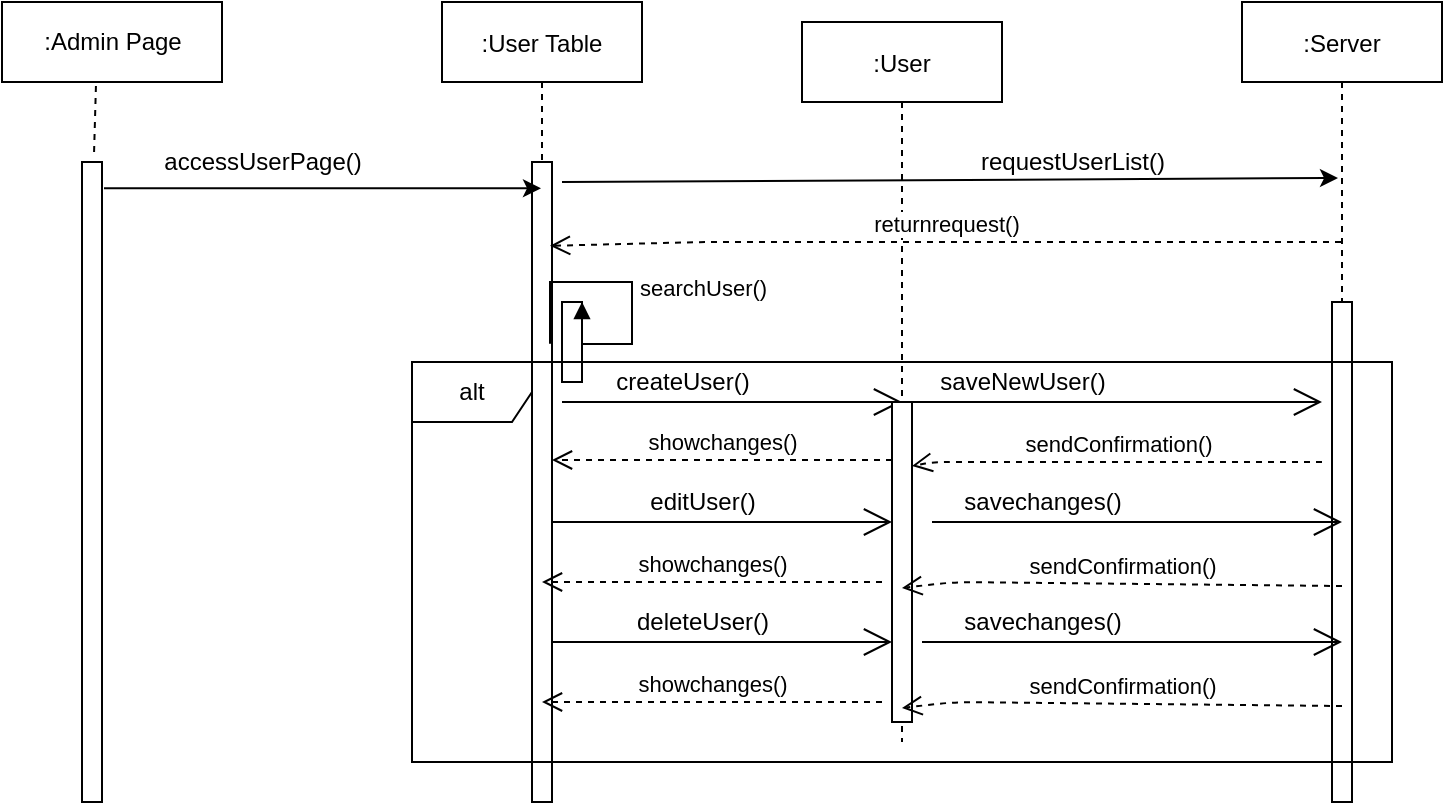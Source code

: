 <mxfile version="14.7.7" type="device"><diagram id="kgpKYQtTHZ0yAKxKKP6v" name="Page-1"><mxGraphModel dx="868" dy="393" grid="1" gridSize="10" guides="1" tooltips="1" connect="1" arrows="1" fold="1" page="1" pageScale="1" pageWidth="850" pageHeight="1100" math="0" shadow="0"><root><mxCell id="0"/><mxCell id="1" parent="0"/><mxCell id="3zFxXi3soN0gTqSr-lmp-1" value="" style="html=1;points=[];perimeter=orthogonalPerimeter;" vertex="1" parent="1"><mxGeometry x="260" y="131" width="10" height="320" as="geometry"/></mxCell><mxCell id="3zFxXi3soN0gTqSr-lmp-2" value=":User Table" style="shape=umlLifeline;perimeter=lifelinePerimeter;container=1;collapsible=0;recursiveResize=0;rounded=0;shadow=0;strokeWidth=1;" vertex="1" parent="1"><mxGeometry x="440" y="51" width="100" height="400" as="geometry"/></mxCell><mxCell id="3zFxXi3soN0gTqSr-lmp-3" value="" style="points=[];perimeter=orthogonalPerimeter;rounded=0;shadow=0;strokeWidth=1;" vertex="1" parent="3zFxXi3soN0gTqSr-lmp-2"><mxGeometry x="45" y="80" width="10" height="320" as="geometry"/></mxCell><mxCell id="3zFxXi3soN0gTqSr-lmp-4" value="" style="html=1;points=[];perimeter=orthogonalPerimeter;" vertex="1" parent="3zFxXi3soN0gTqSr-lmp-2"><mxGeometry x="60" y="150" width="10" height="40" as="geometry"/></mxCell><mxCell id="3zFxXi3soN0gTqSr-lmp-5" value="searchUser()" style="edgeStyle=orthogonalEdgeStyle;html=1;align=left;spacingLeft=2;endArrow=block;rounded=0;entryX=1;entryY=0;exitX=0.9;exitY=0.284;exitDx=0;exitDy=0;exitPerimeter=0;" edge="1" parent="3zFxXi3soN0gTqSr-lmp-2" source="3zFxXi3soN0gTqSr-lmp-3" target="3zFxXi3soN0gTqSr-lmp-4"><mxGeometry relative="1" as="geometry"><mxPoint x="65" y="170" as="sourcePoint"/><Array as="points"><mxPoint x="54" y="140"/><mxPoint x="95" y="140"/><mxPoint x="95" y="171"/><mxPoint x="70" y="171"/></Array></mxGeometry></mxCell><mxCell id="3zFxXi3soN0gTqSr-lmp-6" value=":Server" style="shape=umlLifeline;perimeter=lifelinePerimeter;container=1;collapsible=0;recursiveResize=0;rounded=0;shadow=0;strokeWidth=1;" vertex="1" parent="1"><mxGeometry x="840" y="51" width="100" height="400" as="geometry"/></mxCell><mxCell id="3zFxXi3soN0gTqSr-lmp-7" value="" style="points=[];perimeter=orthogonalPerimeter;rounded=0;shadow=0;strokeWidth=1;" vertex="1" parent="3zFxXi3soN0gTqSr-lmp-6"><mxGeometry x="45" y="150" width="10" height="250" as="geometry"/></mxCell><mxCell id="3zFxXi3soN0gTqSr-lmp-8" value=":Admin Page" style="html=1;" vertex="1" parent="1"><mxGeometry x="220" y="51" width="110" height="40" as="geometry"/></mxCell><mxCell id="3zFxXi3soN0gTqSr-lmp-9" value="" style="endArrow=none;dashed=1;html=1;exitX=0.427;exitY=1.05;exitDx=0;exitDy=0;exitPerimeter=0;entryX=0.6;entryY=-0.012;entryDx=0;entryDy=0;entryPerimeter=0;" edge="1" parent="1" source="3zFxXi3soN0gTqSr-lmp-8" target="3zFxXi3soN0gTqSr-lmp-1"><mxGeometry width="50" height="50" relative="1" as="geometry"><mxPoint x="580" y="231" as="sourcePoint"/><mxPoint x="630" y="181" as="targetPoint"/></mxGeometry></mxCell><mxCell id="3zFxXi3soN0gTqSr-lmp-10" value=":User" style="shape=umlLifeline;perimeter=lifelinePerimeter;container=1;collapsible=0;recursiveResize=0;rounded=0;shadow=0;strokeWidth=1;" vertex="1" parent="1"><mxGeometry x="620" y="61" width="100" height="360" as="geometry"/></mxCell><mxCell id="3zFxXi3soN0gTqSr-lmp-11" value="" style="endArrow=classic;html=1;exitX=1.1;exitY=0.041;exitDx=0;exitDy=0;exitPerimeter=0;" edge="1" parent="1" source="3zFxXi3soN0gTqSr-lmp-1" target="3zFxXi3soN0gTqSr-lmp-2"><mxGeometry width="50" height="50" relative="1" as="geometry"><mxPoint x="480" y="281" as="sourcePoint"/><mxPoint x="530" y="231" as="targetPoint"/></mxGeometry></mxCell><mxCell id="3zFxXi3soN0gTqSr-lmp-12" value="accessUserPage()" style="text;html=1;align=center;verticalAlign=middle;resizable=0;points=[];autosize=1;strokeColor=none;" vertex="1" parent="1"><mxGeometry x="295" y="121" width="110" height="20" as="geometry"/></mxCell><mxCell id="3zFxXi3soN0gTqSr-lmp-13" value="" style="endArrow=classic;html=1;entryX=0.48;entryY=0.22;entryDx=0;entryDy=0;entryPerimeter=0;" edge="1" parent="1" target="3zFxXi3soN0gTqSr-lmp-6"><mxGeometry width="50" height="50" relative="1" as="geometry"><mxPoint x="500" y="141" as="sourcePoint"/><mxPoint x="840" y="151" as="targetPoint"/></mxGeometry></mxCell><mxCell id="3zFxXi3soN0gTqSr-lmp-14" value="requestUserList()" style="text;html=1;align=center;verticalAlign=middle;resizable=0;points=[];autosize=1;strokeColor=none;" vertex="1" parent="1"><mxGeometry x="700" y="121" width="110" height="20" as="geometry"/></mxCell><mxCell id="3zFxXi3soN0gTqSr-lmp-15" value="returnrequest()" style="html=1;verticalAlign=bottom;endArrow=open;dashed=1;endSize=8;entryX=0.9;entryY=0.131;entryDx=0;entryDy=0;entryPerimeter=0;" edge="1" parent="1" source="3zFxXi3soN0gTqSr-lmp-6" target="3zFxXi3soN0gTqSr-lmp-3"><mxGeometry relative="1" as="geometry"><mxPoint x="550" y="251" as="sourcePoint"/><mxPoint x="470" y="251" as="targetPoint"/><Array as="points"><mxPoint x="570" y="171"/></Array></mxGeometry></mxCell><mxCell id="3zFxXi3soN0gTqSr-lmp-16" value="" style="endArrow=open;endFill=1;endSize=12;html=1;" edge="1" parent="1"><mxGeometry width="160" relative="1" as="geometry"><mxPoint x="500" y="251" as="sourcePoint"/><mxPoint x="670" y="251" as="targetPoint"/></mxGeometry></mxCell><mxCell id="3zFxXi3soN0gTqSr-lmp-17" value="" style="html=1;points=[];perimeter=orthogonalPerimeter;" vertex="1" parent="1"><mxGeometry x="665" y="251" width="10" height="160" as="geometry"/></mxCell><mxCell id="3zFxXi3soN0gTqSr-lmp-18" value="createUser()" style="text;html=1;align=center;verticalAlign=middle;resizable=0;points=[];autosize=1;strokeColor=none;" vertex="1" parent="1"><mxGeometry x="520" y="231" width="80" height="20" as="geometry"/></mxCell><mxCell id="3zFxXi3soN0gTqSr-lmp-19" value="" style="endArrow=open;endFill=1;endSize=12;html=1;" edge="1" parent="1" source="3zFxXi3soN0gTqSr-lmp-17"><mxGeometry width="160" relative="1" as="geometry"><mxPoint x="710" y="251" as="sourcePoint"/><mxPoint x="880" y="251" as="targetPoint"/><Array as="points"><mxPoint x="840" y="251"/></Array></mxGeometry></mxCell><mxCell id="3zFxXi3soN0gTqSr-lmp-20" value="saveNewUser()" style="text;html=1;align=center;verticalAlign=middle;resizable=0;points=[];autosize=1;strokeColor=none;" vertex="1" parent="1"><mxGeometry x="680" y="231" width="100" height="20" as="geometry"/></mxCell><mxCell id="3zFxXi3soN0gTqSr-lmp-21" value="sendConfirmation()" style="html=1;verticalAlign=bottom;endArrow=open;dashed=1;endSize=8;" edge="1" parent="1"><mxGeometry relative="1" as="geometry"><mxPoint x="880" y="281" as="sourcePoint"/><mxPoint x="675" y="282.96" as="targetPoint"/><Array as="points"><mxPoint x="686" y="281.0"/></Array></mxGeometry></mxCell><mxCell id="3zFxXi3soN0gTqSr-lmp-22" value="editUser()" style="text;html=1;align=center;verticalAlign=middle;resizable=0;points=[];autosize=1;strokeColor=none;" vertex="1" parent="1"><mxGeometry x="535" y="291" width="70" height="20" as="geometry"/></mxCell><mxCell id="3zFxXi3soN0gTqSr-lmp-23" value="" style="endArrow=open;endFill=1;endSize=12;html=1;" edge="1" parent="1"><mxGeometry width="160" relative="1" as="geometry"><mxPoint x="685" y="311" as="sourcePoint"/><mxPoint x="890" y="311" as="targetPoint"/><Array as="points"><mxPoint x="850" y="311"/></Array></mxGeometry></mxCell><mxCell id="3zFxXi3soN0gTqSr-lmp-24" value="savechanges()" style="text;html=1;align=center;verticalAlign=middle;resizable=0;points=[];autosize=1;strokeColor=none;" vertex="1" parent="1"><mxGeometry x="695" y="291" width="90" height="20" as="geometry"/></mxCell><mxCell id="3zFxXi3soN0gTqSr-lmp-25" value="sendConfirmation()" style="html=1;verticalAlign=bottom;endArrow=open;dashed=1;endSize=8;entryX=0.5;entryY=0.581;entryDx=0;entryDy=0;entryPerimeter=0;" edge="1" parent="1" target="3zFxXi3soN0gTqSr-lmp-17"><mxGeometry relative="1" as="geometry"><mxPoint x="890" y="343" as="sourcePoint"/><mxPoint x="680" y="344" as="targetPoint"/><Array as="points"><mxPoint x="696" y="341.0"/></Array></mxGeometry></mxCell><mxCell id="3zFxXi3soN0gTqSr-lmp-26" value="" style="endArrow=open;endFill=1;endSize=12;html=1;" edge="1" parent="1"><mxGeometry width="160" relative="1" as="geometry"><mxPoint x="495" y="311" as="sourcePoint"/><mxPoint x="665" y="311" as="targetPoint"/></mxGeometry></mxCell><mxCell id="3zFxXi3soN0gTqSr-lmp-27" value="showchanges()" style="html=1;verticalAlign=bottom;endArrow=open;dashed=1;endSize=8;" edge="1" parent="1"><mxGeometry relative="1" as="geometry"><mxPoint x="660" y="341" as="sourcePoint"/><mxPoint x="490" y="341" as="targetPoint"/><Array as="points"><mxPoint x="517" y="341.0"/></Array></mxGeometry></mxCell><mxCell id="3zFxXi3soN0gTqSr-lmp-28" value="deleteUser()" style="text;html=1;align=center;verticalAlign=middle;resizable=0;points=[];autosize=1;strokeColor=none;" vertex="1" parent="1"><mxGeometry x="530" y="351" width="80" height="20" as="geometry"/></mxCell><mxCell id="3zFxXi3soN0gTqSr-lmp-29" value="" style="endArrow=open;endFill=1;endSize=12;html=1;" edge="1" parent="1"><mxGeometry width="160" relative="1" as="geometry"><mxPoint x="680" y="371" as="sourcePoint"/><mxPoint x="890" y="371" as="targetPoint"/><Array as="points"><mxPoint x="850" y="371"/></Array></mxGeometry></mxCell><mxCell id="3zFxXi3soN0gTqSr-lmp-30" value="savechanges()" style="text;html=1;align=center;verticalAlign=middle;resizable=0;points=[];autosize=1;strokeColor=none;" vertex="1" parent="1"><mxGeometry x="695" y="351" width="90" height="20" as="geometry"/></mxCell><mxCell id="3zFxXi3soN0gTqSr-lmp-31" value="sendConfirmation()" style="html=1;verticalAlign=bottom;endArrow=open;dashed=1;endSize=8;entryX=0.5;entryY=0.956;entryDx=0;entryDy=0;entryPerimeter=0;" edge="1" parent="1" target="3zFxXi3soN0gTqSr-lmp-17"><mxGeometry relative="1" as="geometry"><mxPoint x="890" y="403" as="sourcePoint"/><mxPoint x="680" y="404" as="targetPoint"/><Array as="points"><mxPoint x="696" y="401.0"/></Array></mxGeometry></mxCell><mxCell id="3zFxXi3soN0gTqSr-lmp-32" value="" style="endArrow=open;endFill=1;endSize=12;html=1;" edge="1" parent="1"><mxGeometry width="160" relative="1" as="geometry"><mxPoint x="495" y="371" as="sourcePoint"/><mxPoint x="665" y="371" as="targetPoint"/></mxGeometry></mxCell><mxCell id="3zFxXi3soN0gTqSr-lmp-33" value="showchanges()" style="html=1;verticalAlign=bottom;endArrow=open;dashed=1;endSize=8;" edge="1" parent="1"><mxGeometry relative="1" as="geometry"><mxPoint x="660" y="401" as="sourcePoint"/><mxPoint x="490" y="401" as="targetPoint"/><Array as="points"><mxPoint x="517" y="401.0"/></Array></mxGeometry></mxCell><mxCell id="3zFxXi3soN0gTqSr-lmp-34" value="showchanges()" style="html=1;verticalAlign=bottom;endArrow=open;dashed=1;endSize=8;" edge="1" parent="1"><mxGeometry relative="1" as="geometry"><mxPoint x="665" y="280" as="sourcePoint"/><mxPoint x="495" y="280" as="targetPoint"/><Array as="points"><mxPoint x="522" y="280.0"/></Array></mxGeometry></mxCell><mxCell id="3zFxXi3soN0gTqSr-lmp-36" value="alt" style="shape=umlFrame;whiteSpace=wrap;html=1;" vertex="1" parent="1"><mxGeometry x="425" y="231" width="490" height="200" as="geometry"/></mxCell></root></mxGraphModel></diagram></mxfile>